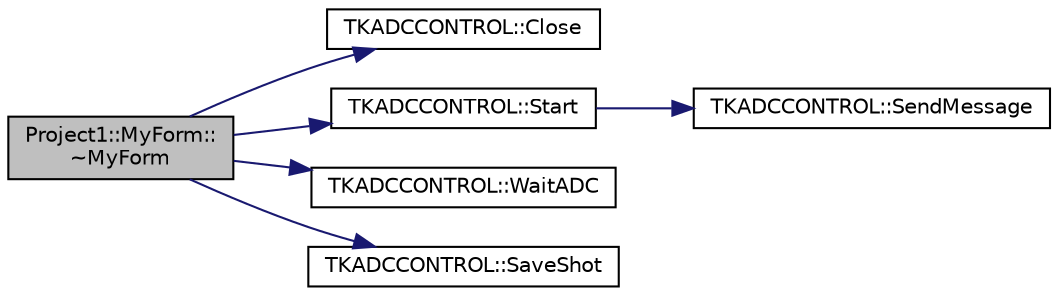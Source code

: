 digraph "Project1::MyForm::~MyForm"
{
  edge [fontname="Helvetica",fontsize="10",labelfontname="Helvetica",labelfontsize="10"];
  node [fontname="Helvetica",fontsize="10",shape=record];
  rankdir="LR";
  Node0 [label="Project1::MyForm::\l~MyForm",height=0.2,width=0.4,color="black", fillcolor="grey75", style="filled", fontcolor="black"];
  Node0 -> Node1 [color="midnightblue",fontsize="10",style="solid",fontname="Helvetica"];
  Node1 [label="TKADCCONTROL::Close",height=0.2,width=0.4,color="black", fillcolor="white", style="filled",URL="$class_t_k_a_d_c_c_o_n_t_r_o_l.html#a2f8903ef41b5b97ddf2d2f08a5374402"];
  Node0 -> Node2 [color="midnightblue",fontsize="10",style="solid",fontname="Helvetica"];
  Node2 [label="TKADCCONTROL::Start",height=0.2,width=0.4,color="black", fillcolor="white", style="filled",URL="$class_t_k_a_d_c_c_o_n_t_r_o_l.html#afd243c443ca134193acc8a409368aaf3"];
  Node2 -> Node3 [color="midnightblue",fontsize="10",style="solid",fontname="Helvetica"];
  Node3 [label="TKADCCONTROL::SendMessage",height=0.2,width=0.4,color="black", fillcolor="white", style="filled",URL="$class_t_k_a_d_c_c_o_n_t_r_o_l.html#a2808f2efde28bcfc670d0ddfe2c6791e"];
  Node0 -> Node4 [color="midnightblue",fontsize="10",style="solid",fontname="Helvetica"];
  Node4 [label="TKADCCONTROL::WaitADC",height=0.2,width=0.4,color="black", fillcolor="white", style="filled",URL="$class_t_k_a_d_c_c_o_n_t_r_o_l.html#a7d6629217b6f034b9b546f88603d7f58"];
  Node0 -> Node5 [color="midnightblue",fontsize="10",style="solid",fontname="Helvetica"];
  Node5 [label="TKADCCONTROL::SaveShot",height=0.2,width=0.4,color="black", fillcolor="white", style="filled",URL="$class_t_k_a_d_c_c_o_n_t_r_o_l.html#a832915af5a7240efeef5c3fa139b99af"];
}
